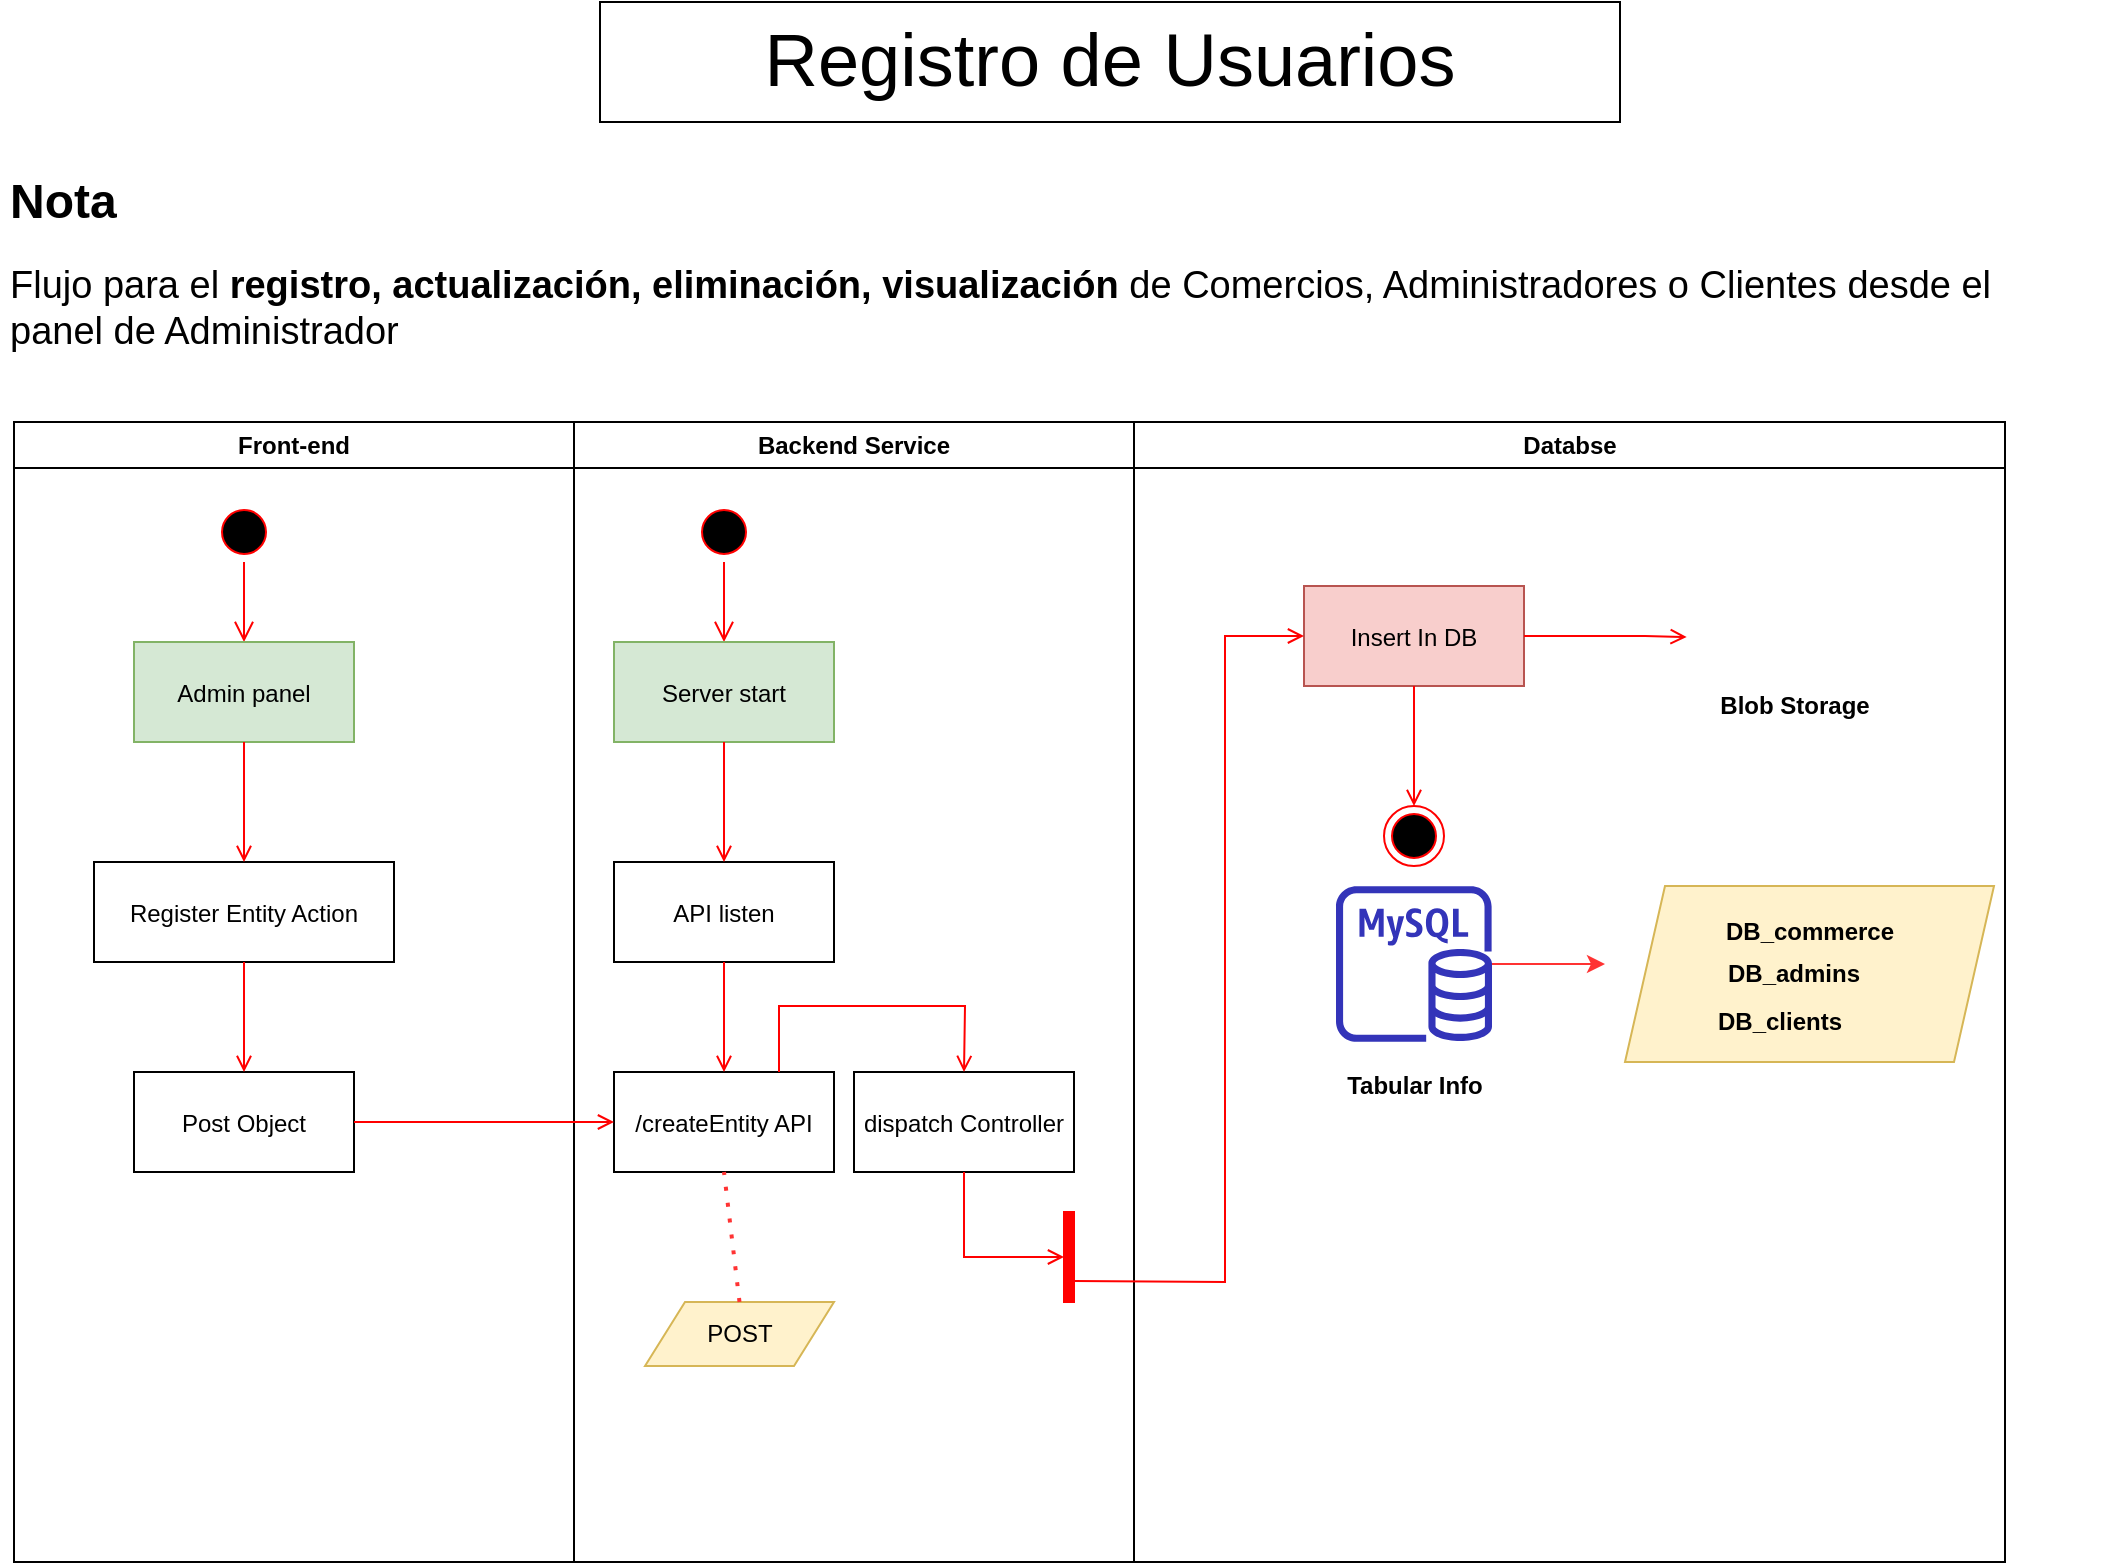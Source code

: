 <mxfile version="14.2.7" type="github" pages="4">
  <diagram name="Admin_CU1_Registro" id="e7e014a7-5840-1c2e-5031-d8a46d1fe8dd">
    <mxGraphModel dx="1123" dy="641" grid="1" gridSize="10" guides="1" tooltips="1" connect="1" arrows="1" fold="1" page="1" pageScale="1" pageWidth="1169" pageHeight="826" background="#ffffff" math="0" shadow="0">
      <root>
        <mxCell id="0" />
        <mxCell id="1" parent="0" />
        <mxCell id="2" value="Front-end" style="swimlane;whiteSpace=wrap" parent="1" vertex="1">
          <mxGeometry x="87" y="230" width="280" height="570" as="geometry" />
        </mxCell>
        <mxCell id="5" value="" style="ellipse;shape=startState;fillColor=#000000;strokeColor=#ff0000;" parent="2" vertex="1">
          <mxGeometry x="100" y="40" width="30" height="30" as="geometry" />
        </mxCell>
        <mxCell id="6" value="" style="edgeStyle=elbowEdgeStyle;elbow=horizontal;verticalAlign=bottom;endArrow=open;endSize=8;strokeColor=#FF0000;endFill=1;rounded=0" parent="2" source="5" target="7" edge="1">
          <mxGeometry x="100" y="40" as="geometry">
            <mxPoint x="115" y="110" as="targetPoint" />
          </mxGeometry>
        </mxCell>
        <mxCell id="7" value="Admin panel" style="fillColor=#d5e8d4;strokeColor=#82b366;" parent="2" vertex="1">
          <mxGeometry x="60" y="110" width="110" height="50" as="geometry" />
        </mxCell>
        <mxCell id="8" value="Register Entity Action" style="" parent="2" vertex="1">
          <mxGeometry x="40" y="220" width="150" height="50" as="geometry" />
        </mxCell>
        <mxCell id="9" value="" style="endArrow=open;strokeColor=#FF0000;endFill=1;rounded=0" parent="2" source="7" target="8" edge="1">
          <mxGeometry relative="1" as="geometry" />
        </mxCell>
        <mxCell id="10" value="Post Object" style="" parent="2" vertex="1">
          <mxGeometry x="60" y="325" width="110" height="50" as="geometry" />
        </mxCell>
        <mxCell id="11" value="" style="endArrow=open;strokeColor=#FF0000;endFill=1;rounded=0" parent="2" source="8" target="10" edge="1">
          <mxGeometry relative="1" as="geometry" />
        </mxCell>
        <mxCell id="3" value="Backend Service" style="swimlane;whiteSpace=wrap" parent="1" vertex="1">
          <mxGeometry x="367" y="230" width="280" height="570" as="geometry" />
        </mxCell>
        <mxCell id="13" value="" style="ellipse;shape=startState;fillColor=#000000;strokeColor=#ff0000;" parent="3" vertex="1">
          <mxGeometry x="60" y="40" width="30" height="30" as="geometry" />
        </mxCell>
        <mxCell id="14" value="" style="edgeStyle=elbowEdgeStyle;elbow=horizontal;verticalAlign=bottom;endArrow=open;endSize=8;strokeColor=#FF0000;endFill=1;rounded=0" parent="3" source="13" target="15" edge="1">
          <mxGeometry x="40" y="20" as="geometry">
            <mxPoint x="55" y="90" as="targetPoint" />
          </mxGeometry>
        </mxCell>
        <mxCell id="15" value="Server start" style="fillColor=#d5e8d4;strokeColor=#82b366;" parent="3" vertex="1">
          <mxGeometry x="20" y="110" width="110" height="50" as="geometry" />
        </mxCell>
        <mxCell id="16" value="API listen" style="" parent="3" vertex="1">
          <mxGeometry x="20" y="220" width="110" height="50" as="geometry" />
        </mxCell>
        <mxCell id="17" value="" style="endArrow=open;strokeColor=#FF0000;endFill=1;rounded=0" parent="3" source="15" target="16" edge="1">
          <mxGeometry relative="1" as="geometry" />
        </mxCell>
        <mxCell id="18" value="/createEntity API" style="" parent="3" vertex="1">
          <mxGeometry x="20" y="325" width="110" height="50" as="geometry" />
        </mxCell>
        <mxCell id="19" value="" style="endArrow=open;strokeColor=#FF0000;endFill=1;rounded=0" parent="3" source="16" target="18" edge="1">
          <mxGeometry relative="1" as="geometry" />
        </mxCell>
        <mxCell id="30" value="dispatch Controller" style="" parent="3" vertex="1">
          <mxGeometry x="140" y="325" width="110" height="50" as="geometry" />
        </mxCell>
        <mxCell id="34" value="" style="whiteSpace=wrap;strokeColor=#FF0000;fillColor=#FF0000" parent="3" vertex="1">
          <mxGeometry x="245" y="395" width="5" height="45" as="geometry" />
        </mxCell>
        <mxCell id="41" value="" style="edgeStyle=elbowEdgeStyle;elbow=horizontal;entryX=0;entryY=0.5;strokeColor=#FF0000;endArrow=open;endFill=1;rounded=0" parent="3" source="30" target="34" edge="1">
          <mxGeometry width="100" height="100" relative="1" as="geometry">
            <mxPoint x="60" y="480" as="sourcePoint" />
            <mxPoint x="160" y="380" as="targetPoint" />
            <Array as="points">
              <mxPoint x="195" y="400" />
            </Array>
          </mxGeometry>
        </mxCell>
        <mxCell id="wWAJvR4I6tCa3L-ix0OH-42" value="" style="endArrow=open;strokeColor=#FF0000;endFill=1;rounded=0;entryX=0.5;entryY=0;entryDx=0;entryDy=0;exitX=0.75;exitY=0;exitDx=0;exitDy=0;" edge="1" parent="3" source="18" target="30">
          <mxGeometry relative="1" as="geometry">
            <mxPoint x="85" y="280" as="sourcePoint" />
            <mxPoint x="85" y="335" as="targetPoint" />
            <Array as="points">
              <mxPoint x="102.5" y="292" />
              <mxPoint x="195.5" y="292" />
            </Array>
          </mxGeometry>
        </mxCell>
        <mxCell id="wWAJvR4I6tCa3L-ix0OH-48" value="" style="shape=parallelogram;perimeter=parallelogramPerimeter;whiteSpace=wrap;html=1;fixedSize=1;fillColor=#fff2cc;strokeColor=#d6b656;" vertex="1" parent="3">
          <mxGeometry x="35.5" y="440" width="94.5" height="32" as="geometry" />
        </mxCell>
        <mxCell id="wWAJvR4I6tCa3L-ix0OH-49" value="" style="endArrow=none;dashed=1;html=1;dashPattern=1 3;strokeWidth=2;entryX=0.5;entryY=1;entryDx=0;entryDy=0;exitX=0.5;exitY=0;exitDx=0;exitDy=0;strokeColor=#FF3333;" edge="1" parent="3" source="wWAJvR4I6tCa3L-ix0OH-48" target="18">
          <mxGeometry width="50" height="50" relative="1" as="geometry">
            <mxPoint x="55.5" y="442" as="sourcePoint" />
            <mxPoint x="105.5" y="392" as="targetPoint" />
          </mxGeometry>
        </mxCell>
        <mxCell id="wWAJvR4I6tCa3L-ix0OH-50" value="POST" style="text;html=1;strokeColor=none;fillColor=none;align=center;verticalAlign=middle;whiteSpace=wrap;rounded=0;" vertex="1" parent="3">
          <mxGeometry x="62.5" y="446" width="40" height="20" as="geometry" />
        </mxCell>
        <mxCell id="4" value="Databse" style="swimlane;whiteSpace=wrap" parent="1" vertex="1">
          <mxGeometry x="647" y="230" width="435.5" height="570" as="geometry" />
        </mxCell>
        <mxCell id="33" value="Insert In DB" style="fillColor=#f8cecc;strokeColor=#b85450;" parent="4" vertex="1">
          <mxGeometry x="85" y="82" width="110" height="50" as="geometry" />
        </mxCell>
        <mxCell id="37" value="" style="edgeStyle=none;strokeColor=#FF0000;endArrow=open;endFill=1;rounded=0;entryX=0;entryY=0.5;entryDx=0;entryDy=0;" parent="4" target="33" edge="1">
          <mxGeometry width="100" height="100" relative="1" as="geometry">
            <mxPoint x="-30" y="429.5" as="sourcePoint" />
            <mxPoint x="90" y="429.5" as="targetPoint" />
            <Array as="points">
              <mxPoint x="45.5" y="430" />
              <mxPoint x="45.5" y="107" />
            </Array>
          </mxGeometry>
        </mxCell>
        <mxCell id="38" value="" style="ellipse;shape=endState;fillColor=#000000;strokeColor=#ff0000" parent="4" vertex="1">
          <mxGeometry x="125" y="192" width="30" height="30" as="geometry" />
        </mxCell>
        <mxCell id="39" value="" style="endArrow=open;strokeColor=#FF0000;endFill=1;rounded=0" parent="4" source="33" target="38" edge="1">
          <mxGeometry relative="1" as="geometry" />
        </mxCell>
        <mxCell id="wWAJvR4I6tCa3L-ix0OH-45" value="Blob Storage" style="text;html=1;strokeColor=none;fillColor=none;align=center;verticalAlign=middle;whiteSpace=wrap;rounded=0;fontStyle=1" vertex="1" parent="4">
          <mxGeometry x="275.5" y="132" width="109" height="20" as="geometry" />
        </mxCell>
        <mxCell id="wWAJvR4I6tCa3L-ix0OH-47" value="" style="outlineConnect=0;fontColor=#232F3E;gradientColor=none;fillColor=#3334B9;strokeColor=none;dashed=0;verticalLabelPosition=bottom;verticalAlign=top;align=center;html=1;fontSize=12;fontStyle=0;aspect=fixed;pointerEvents=1;shape=mxgraph.aws4.rds_mysql_instance;" vertex="1" parent="4">
          <mxGeometry x="101" y="232" width="78" height="78" as="geometry" />
        </mxCell>
        <mxCell id="wWAJvR4I6tCa3L-ix0OH-51" value="" style="shape=image;html=1;verticalAlign=top;verticalLabelPosition=bottom;labelBackgroundColor=#ffffff;imageAspect=0;aspect=fixed;image=https://cdn2.iconfinder.com/data/icons/amazon-aws-stencils/100/Storage__Content_Delivery_Amazon_S3_Bucket-128.png" vertex="1" parent="4">
          <mxGeometry x="275.5" y="52" width="93.5" height="93.5" as="geometry" />
        </mxCell>
        <mxCell id="wWAJvR4I6tCa3L-ix0OH-53" value="" style="endArrow=open;strokeColor=#FF0000;endFill=1;rounded=0;entryX=0.009;entryY=0.594;entryDx=0;entryDy=0;entryPerimeter=0;" edge="1" parent="4" source="33" target="wWAJvR4I6tCa3L-ix0OH-51">
          <mxGeometry relative="1" as="geometry">
            <mxPoint x="864.5" y="260" as="sourcePoint" />
            <mxPoint x="864.5" y="320" as="targetPoint" />
            <Array as="points">
              <mxPoint x="255.5" y="107" />
            </Array>
          </mxGeometry>
        </mxCell>
        <mxCell id="wWAJvR4I6tCa3L-ix0OH-55" value="Tabular Info" style="text;html=1;strokeColor=none;fillColor=none;align=center;verticalAlign=middle;whiteSpace=wrap;rounded=0;fontStyle=1" vertex="1" parent="4">
          <mxGeometry x="86" y="322" width="109" height="20" as="geometry" />
        </mxCell>
        <mxCell id="wWAJvR4I6tCa3L-ix0OH-57" value="" style="shape=parallelogram;perimeter=parallelogramPerimeter;whiteSpace=wrap;html=1;fixedSize=1;fillColor=#fff2cc;strokeColor=#d6b656;" vertex="1" parent="4">
          <mxGeometry x="245.5" y="232" width="184.5" height="88" as="geometry" />
        </mxCell>
        <mxCell id="wWAJvR4I6tCa3L-ix0OH-58" value="DB_commerce" style="text;html=1;strokeColor=none;fillColor=none;align=center;verticalAlign=middle;whiteSpace=wrap;rounded=0;fontStyle=1" vertex="1" parent="4">
          <mxGeometry x="317.75" y="245" width="40" height="20" as="geometry" />
        </mxCell>
        <mxCell id="wWAJvR4I6tCa3L-ix0OH-59" value="DB_admins" style="text;html=1;strokeColor=none;fillColor=none;align=center;verticalAlign=middle;whiteSpace=wrap;rounded=0;fontStyle=1" vertex="1" parent="4">
          <mxGeometry x="310" y="266" width="40" height="20" as="geometry" />
        </mxCell>
        <mxCell id="wWAJvR4I6tCa3L-ix0OH-77" value="DB_clients" style="text;html=1;strokeColor=none;fillColor=none;align=center;verticalAlign=middle;whiteSpace=wrap;rounded=0;fontStyle=1" vertex="1" parent="4">
          <mxGeometry x="302.5" y="290" width="40" height="20" as="geometry" />
        </mxCell>
        <mxCell id="20" value="" style="endArrow=open;strokeColor=#FF0000;endFill=1;rounded=0" parent="1" source="10" target="18" edge="1">
          <mxGeometry relative="1" as="geometry" />
        </mxCell>
        <mxCell id="wWAJvR4I6tCa3L-ix0OH-56" value="&lt;font style=&quot;font-size: 37px&quot;&gt;Registro de Usuarios&lt;/font&gt;" style="rounded=0;whiteSpace=wrap;html=1;" vertex="1" parent="1">
          <mxGeometry x="380" y="20" width="510" height="60" as="geometry" />
        </mxCell>
        <mxCell id="wWAJvR4I6tCa3L-ix0OH-73" style="edgeStyle=orthogonalEdgeStyle;rounded=0;orthogonalLoop=1;jettySize=auto;html=1;strokeColor=#FF3333;" edge="1" parent="1" source="wWAJvR4I6tCa3L-ix0OH-47">
          <mxGeometry relative="1" as="geometry">
            <mxPoint x="882.5" y="501" as="targetPoint" />
          </mxGeometry>
        </mxCell>
        <mxCell id="wWAJvR4I6tCa3L-ix0OH-78" value="&lt;h1&gt;Nota&amp;nbsp;&lt;/h1&gt;&lt;p&gt;&lt;span style=&quot;font-size: 19px&quot;&gt;Flujo para el &lt;b&gt;registro, actualización, eliminación, visualización&lt;/b&gt;&amp;nbsp;de Comercios, Administradores o Clientes desde el panel de Administrador&lt;/span&gt;&lt;/p&gt;" style="text;html=1;strokeColor=none;fillColor=none;spacing=5;spacingTop=-20;whiteSpace=wrap;overflow=hidden;rounded=0;" vertex="1" parent="1">
          <mxGeometry x="80" y="100" width="1050" height="100" as="geometry" />
        </mxCell>
      </root>
    </mxGraphModel>
  </diagram>
  <diagram name="Admin_CU3_Publicidad" id="LTiGbZbFvRt4uKrqxNVr">
    <mxGraphModel dx="1123" dy="641" grid="1" gridSize="10" guides="1" tooltips="1" connect="1" arrows="1" fold="1" page="1" pageScale="1" pageWidth="1169" pageHeight="826" background="#ffffff" math="0" shadow="0">
      <root>
        <mxCell id="P9ALvyB1JH-VjAAXyOAW-0" />
        <mxCell id="P9ALvyB1JH-VjAAXyOAW-1" parent="P9ALvyB1JH-VjAAXyOAW-0" />
        <mxCell id="P9ALvyB1JH-VjAAXyOAW-2" value="Front-end" style="swimlane;whiteSpace=wrap" vertex="1" parent="P9ALvyB1JH-VjAAXyOAW-1">
          <mxGeometry x="87" y="230" width="280" height="570" as="geometry" />
        </mxCell>
        <mxCell id="P9ALvyB1JH-VjAAXyOAW-3" value="" style="ellipse;shape=startState;fillColor=#000000;strokeColor=#ff0000;" vertex="1" parent="P9ALvyB1JH-VjAAXyOAW-2">
          <mxGeometry x="100" y="40" width="30" height="30" as="geometry" />
        </mxCell>
        <mxCell id="P9ALvyB1JH-VjAAXyOAW-4" value="" style="edgeStyle=elbowEdgeStyle;elbow=horizontal;verticalAlign=bottom;endArrow=open;endSize=8;strokeColor=#FF0000;endFill=1;rounded=0" edge="1" parent="P9ALvyB1JH-VjAAXyOAW-2" source="P9ALvyB1JH-VjAAXyOAW-3" target="P9ALvyB1JH-VjAAXyOAW-5">
          <mxGeometry x="100" y="40" as="geometry">
            <mxPoint x="115" y="110" as="targetPoint" />
          </mxGeometry>
        </mxCell>
        <mxCell id="P9ALvyB1JH-VjAAXyOAW-5" value="Admin panel" style="fillColor=#d5e8d4;strokeColor=#82b366;" vertex="1" parent="P9ALvyB1JH-VjAAXyOAW-2">
          <mxGeometry x="60" y="110" width="110" height="50" as="geometry" />
        </mxCell>
        <mxCell id="P9ALvyB1JH-VjAAXyOAW-6" value="CRUD Ads Action" style="" vertex="1" parent="P9ALvyB1JH-VjAAXyOAW-2">
          <mxGeometry x="40" y="220" width="150" height="50" as="geometry" />
        </mxCell>
        <mxCell id="P9ALvyB1JH-VjAAXyOAW-7" value="" style="endArrow=open;strokeColor=#FF0000;endFill=1;rounded=0" edge="1" parent="P9ALvyB1JH-VjAAXyOAW-2" source="P9ALvyB1JH-VjAAXyOAW-5" target="P9ALvyB1JH-VjAAXyOAW-6">
          <mxGeometry relative="1" as="geometry" />
        </mxCell>
        <mxCell id="P9ALvyB1JH-VjAAXyOAW-8" value="GET, POST command" style="" vertex="1" parent="P9ALvyB1JH-VjAAXyOAW-2">
          <mxGeometry x="40" y="325" width="150" height="55" as="geometry" />
        </mxCell>
        <mxCell id="P9ALvyB1JH-VjAAXyOAW-9" value="" style="endArrow=open;strokeColor=#FF0000;endFill=1;rounded=0" edge="1" parent="P9ALvyB1JH-VjAAXyOAW-2" source="P9ALvyB1JH-VjAAXyOAW-6" target="P9ALvyB1JH-VjAAXyOAW-8">
          <mxGeometry relative="1" as="geometry" />
        </mxCell>
        <mxCell id="P9ALvyB1JH-VjAAXyOAW-10" value="Backend Service" style="swimlane;whiteSpace=wrap" vertex="1" parent="P9ALvyB1JH-VjAAXyOAW-1">
          <mxGeometry x="367" y="230" width="280" height="570" as="geometry" />
        </mxCell>
        <mxCell id="P9ALvyB1JH-VjAAXyOAW-11" value="" style="ellipse;shape=startState;fillColor=#000000;strokeColor=#ff0000;" vertex="1" parent="P9ALvyB1JH-VjAAXyOAW-10">
          <mxGeometry x="60" y="40" width="30" height="30" as="geometry" />
        </mxCell>
        <mxCell id="P9ALvyB1JH-VjAAXyOAW-12" value="" style="edgeStyle=elbowEdgeStyle;elbow=horizontal;verticalAlign=bottom;endArrow=open;endSize=8;strokeColor=#FF0000;endFill=1;rounded=0" edge="1" parent="P9ALvyB1JH-VjAAXyOAW-10" source="P9ALvyB1JH-VjAAXyOAW-11" target="P9ALvyB1JH-VjAAXyOAW-13">
          <mxGeometry x="40" y="20" as="geometry">
            <mxPoint x="55" y="90" as="targetPoint" />
          </mxGeometry>
        </mxCell>
        <mxCell id="P9ALvyB1JH-VjAAXyOAW-13" value="Server start" style="fillColor=#d5e8d4;strokeColor=#82b366;" vertex="1" parent="P9ALvyB1JH-VjAAXyOAW-10">
          <mxGeometry x="20" y="110" width="110" height="50" as="geometry" />
        </mxCell>
        <mxCell id="P9ALvyB1JH-VjAAXyOAW-14" value="API listen" style="" vertex="1" parent="P9ALvyB1JH-VjAAXyOAW-10">
          <mxGeometry x="20" y="220" width="110" height="50" as="geometry" />
        </mxCell>
        <mxCell id="P9ALvyB1JH-VjAAXyOAW-15" value="" style="endArrow=open;strokeColor=#FF0000;endFill=1;rounded=0" edge="1" parent="P9ALvyB1JH-VjAAXyOAW-10" source="P9ALvyB1JH-VjAAXyOAW-13" target="P9ALvyB1JH-VjAAXyOAW-14">
          <mxGeometry relative="1" as="geometry" />
        </mxCell>
        <mxCell id="P9ALvyB1JH-VjAAXyOAW-16" value="/createAd API" style="" vertex="1" parent="P9ALvyB1JH-VjAAXyOAW-10">
          <mxGeometry x="20" y="325" width="110" height="50" as="geometry" />
        </mxCell>
        <mxCell id="P9ALvyB1JH-VjAAXyOAW-17" value="" style="endArrow=open;strokeColor=#FF0000;endFill=1;rounded=0" edge="1" parent="P9ALvyB1JH-VjAAXyOAW-10" source="P9ALvyB1JH-VjAAXyOAW-14" target="P9ALvyB1JH-VjAAXyOAW-16">
          <mxGeometry relative="1" as="geometry" />
        </mxCell>
        <mxCell id="P9ALvyB1JH-VjAAXyOAW-18" value="dispatch Controller" style="" vertex="1" parent="P9ALvyB1JH-VjAAXyOAW-10">
          <mxGeometry x="140" y="325" width="110" height="50" as="geometry" />
        </mxCell>
        <mxCell id="P9ALvyB1JH-VjAAXyOAW-19" value="" style="whiteSpace=wrap;strokeColor=#FF0000;fillColor=#FF0000" vertex="1" parent="P9ALvyB1JH-VjAAXyOAW-10">
          <mxGeometry x="245" y="395" width="5" height="45" as="geometry" />
        </mxCell>
        <mxCell id="P9ALvyB1JH-VjAAXyOAW-20" value="" style="edgeStyle=elbowEdgeStyle;elbow=horizontal;entryX=0;entryY=0.5;strokeColor=#FF0000;endArrow=open;endFill=1;rounded=0" edge="1" parent="P9ALvyB1JH-VjAAXyOAW-10" source="P9ALvyB1JH-VjAAXyOAW-18" target="P9ALvyB1JH-VjAAXyOAW-19">
          <mxGeometry width="100" height="100" relative="1" as="geometry">
            <mxPoint x="60" y="480" as="sourcePoint" />
            <mxPoint x="160" y="380" as="targetPoint" />
            <Array as="points">
              <mxPoint x="195" y="400" />
            </Array>
          </mxGeometry>
        </mxCell>
        <mxCell id="P9ALvyB1JH-VjAAXyOAW-21" value="" style="endArrow=open;strokeColor=#FF0000;endFill=1;rounded=0;entryX=0.5;entryY=0;entryDx=0;entryDy=0;exitX=0.75;exitY=0;exitDx=0;exitDy=0;" edge="1" parent="P9ALvyB1JH-VjAAXyOAW-10" source="P9ALvyB1JH-VjAAXyOAW-16" target="P9ALvyB1JH-VjAAXyOAW-18">
          <mxGeometry relative="1" as="geometry">
            <mxPoint x="85" y="280" as="sourcePoint" />
            <mxPoint x="85" y="335" as="targetPoint" />
            <Array as="points">
              <mxPoint x="102.5" y="292" />
              <mxPoint x="195.5" y="292" />
            </Array>
          </mxGeometry>
        </mxCell>
        <mxCell id="P9ALvyB1JH-VjAAXyOAW-22" value="" style="shape=parallelogram;perimeter=parallelogramPerimeter;whiteSpace=wrap;html=1;fixedSize=1;fillColor=#fff2cc;strokeColor=#d6b656;" vertex="1" parent="P9ALvyB1JH-VjAAXyOAW-10">
          <mxGeometry x="35.5" y="440" width="94.5" height="32" as="geometry" />
        </mxCell>
        <mxCell id="P9ALvyB1JH-VjAAXyOAW-23" value="" style="endArrow=none;dashed=1;html=1;dashPattern=1 3;strokeWidth=2;entryX=0.5;entryY=1;entryDx=0;entryDy=0;exitX=0.5;exitY=0;exitDx=0;exitDy=0;strokeColor=#FF3333;" edge="1" parent="P9ALvyB1JH-VjAAXyOAW-10" source="P9ALvyB1JH-VjAAXyOAW-22" target="P9ALvyB1JH-VjAAXyOAW-16">
          <mxGeometry width="50" height="50" relative="1" as="geometry">
            <mxPoint x="55.5" y="442" as="sourcePoint" />
            <mxPoint x="105.5" y="392" as="targetPoint" />
          </mxGeometry>
        </mxCell>
        <mxCell id="P9ALvyB1JH-VjAAXyOAW-24" value="POST" style="text;html=1;strokeColor=none;fillColor=none;align=center;verticalAlign=middle;whiteSpace=wrap;rounded=0;" vertex="1" parent="P9ALvyB1JH-VjAAXyOAW-10">
          <mxGeometry x="62.5" y="446" width="40" height="20" as="geometry" />
        </mxCell>
        <mxCell id="P9ALvyB1JH-VjAAXyOAW-25" value="Databse" style="swimlane;whiteSpace=wrap" vertex="1" parent="P9ALvyB1JH-VjAAXyOAW-1">
          <mxGeometry x="647" y="230" width="435.5" height="570" as="geometry" />
        </mxCell>
        <mxCell id="P9ALvyB1JH-VjAAXyOAW-26" value="Insert In DB" style="fillColor=#f8cecc;strokeColor=#b85450;" vertex="1" parent="P9ALvyB1JH-VjAAXyOAW-25">
          <mxGeometry x="85" y="82" width="110" height="50" as="geometry" />
        </mxCell>
        <mxCell id="P9ALvyB1JH-VjAAXyOAW-27" value="" style="edgeStyle=none;strokeColor=#FF0000;endArrow=open;endFill=1;rounded=0;entryX=0;entryY=0.5;entryDx=0;entryDy=0;" edge="1" parent="P9ALvyB1JH-VjAAXyOAW-25" target="P9ALvyB1JH-VjAAXyOAW-26">
          <mxGeometry width="100" height="100" relative="1" as="geometry">
            <mxPoint x="-30" y="429.5" as="sourcePoint" />
            <mxPoint x="90" y="429.5" as="targetPoint" />
            <Array as="points">
              <mxPoint x="45.5" y="430" />
              <mxPoint x="45.5" y="107" />
            </Array>
          </mxGeometry>
        </mxCell>
        <mxCell id="P9ALvyB1JH-VjAAXyOAW-28" value="" style="ellipse;shape=endState;fillColor=#000000;strokeColor=#ff0000" vertex="1" parent="P9ALvyB1JH-VjAAXyOAW-25">
          <mxGeometry x="125" y="192" width="30" height="30" as="geometry" />
        </mxCell>
        <mxCell id="P9ALvyB1JH-VjAAXyOAW-29" value="" style="endArrow=open;strokeColor=#FF0000;endFill=1;rounded=0" edge="1" parent="P9ALvyB1JH-VjAAXyOAW-25" source="P9ALvyB1JH-VjAAXyOAW-26" target="P9ALvyB1JH-VjAAXyOAW-28">
          <mxGeometry relative="1" as="geometry" />
        </mxCell>
        <mxCell id="P9ALvyB1JH-VjAAXyOAW-30" value="Blob Storage" style="text;html=1;strokeColor=none;fillColor=none;align=center;verticalAlign=middle;whiteSpace=wrap;rounded=0;fontStyle=1" vertex="1" parent="P9ALvyB1JH-VjAAXyOAW-25">
          <mxGeometry x="275.5" y="132" width="109" height="20" as="geometry" />
        </mxCell>
        <mxCell id="P9ALvyB1JH-VjAAXyOAW-31" value="" style="outlineConnect=0;fontColor=#232F3E;gradientColor=none;fillColor=#3334B9;strokeColor=none;dashed=0;verticalLabelPosition=bottom;verticalAlign=top;align=center;html=1;fontSize=12;fontStyle=0;aspect=fixed;pointerEvents=1;shape=mxgraph.aws4.rds_mysql_instance;" vertex="1" parent="P9ALvyB1JH-VjAAXyOAW-25">
          <mxGeometry x="101" y="232" width="78" height="78" as="geometry" />
        </mxCell>
        <mxCell id="P9ALvyB1JH-VjAAXyOAW-32" value="" style="shape=image;html=1;verticalAlign=top;verticalLabelPosition=bottom;labelBackgroundColor=#ffffff;imageAspect=0;aspect=fixed;image=https://cdn2.iconfinder.com/data/icons/amazon-aws-stencils/100/Storage__Content_Delivery_Amazon_S3_Bucket-128.png" vertex="1" parent="P9ALvyB1JH-VjAAXyOAW-25">
          <mxGeometry x="275.5" y="52" width="93.5" height="93.5" as="geometry" />
        </mxCell>
        <mxCell id="P9ALvyB1JH-VjAAXyOAW-33" value="" style="endArrow=open;strokeColor=#FF0000;endFill=1;rounded=0;entryX=0.009;entryY=0.594;entryDx=0;entryDy=0;entryPerimeter=0;" edge="1" parent="P9ALvyB1JH-VjAAXyOAW-25" source="P9ALvyB1JH-VjAAXyOAW-26" target="P9ALvyB1JH-VjAAXyOAW-32">
          <mxGeometry relative="1" as="geometry">
            <mxPoint x="864.5" y="260" as="sourcePoint" />
            <mxPoint x="864.5" y="320" as="targetPoint" />
            <Array as="points">
              <mxPoint x="255.5" y="107" />
            </Array>
          </mxGeometry>
        </mxCell>
        <mxCell id="P9ALvyB1JH-VjAAXyOAW-34" value="Tabular Info" style="text;html=1;strokeColor=none;fillColor=none;align=center;verticalAlign=middle;whiteSpace=wrap;rounded=0;fontStyle=1" vertex="1" parent="P9ALvyB1JH-VjAAXyOAW-25">
          <mxGeometry x="86" y="322" width="109" height="20" as="geometry" />
        </mxCell>
        <mxCell id="P9ALvyB1JH-VjAAXyOAW-35" value="" style="shape=parallelogram;perimeter=parallelogramPerimeter;whiteSpace=wrap;html=1;fixedSize=1;fillColor=#fff2cc;strokeColor=#d6b656;" vertex="1" parent="P9ALvyB1JH-VjAAXyOAW-25">
          <mxGeometry x="245.5" y="260" width="144.5" height="30" as="geometry" />
        </mxCell>
        <mxCell id="P9ALvyB1JH-VjAAXyOAW-36" value="DB_admins" style="text;html=1;strokeColor=none;fillColor=none;align=center;verticalAlign=middle;whiteSpace=wrap;rounded=0;fontStyle=1" vertex="1" parent="P9ALvyB1JH-VjAAXyOAW-25">
          <mxGeometry x="302.25" y="266" width="40" height="20" as="geometry" />
        </mxCell>
        <mxCell id="P9ALvyB1JH-VjAAXyOAW-39" value="" style="endArrow=open;strokeColor=#FF0000;endFill=1;rounded=0" edge="1" parent="P9ALvyB1JH-VjAAXyOAW-1" source="P9ALvyB1JH-VjAAXyOAW-8" target="P9ALvyB1JH-VjAAXyOAW-16">
          <mxGeometry relative="1" as="geometry" />
        </mxCell>
        <mxCell id="P9ALvyB1JH-VjAAXyOAW-40" value="&lt;font style=&quot;font-size: 37px&quot;&gt;Publicidad&lt;/font&gt;" style="rounded=0;whiteSpace=wrap;html=1;" vertex="1" parent="P9ALvyB1JH-VjAAXyOAW-1">
          <mxGeometry x="380" y="20" width="510" height="60" as="geometry" />
        </mxCell>
        <mxCell id="P9ALvyB1JH-VjAAXyOAW-41" style="edgeStyle=orthogonalEdgeStyle;rounded=0;orthogonalLoop=1;jettySize=auto;html=1;strokeColor=#FF3333;" edge="1" parent="P9ALvyB1JH-VjAAXyOAW-1" source="P9ALvyB1JH-VjAAXyOAW-31">
          <mxGeometry relative="1" as="geometry">
            <mxPoint x="882.5" y="501" as="targetPoint" />
          </mxGeometry>
        </mxCell>
        <mxCell id="P9ALvyB1JH-VjAAXyOAW-42" value="&lt;h1&gt;Nota&lt;/h1&gt;&lt;p&gt;&lt;span style=&quot;font-size: 19px&quot;&gt;Flujo para la &lt;b&gt;creación, actualización, eliminación y visualización&lt;/b&gt;&amp;nbsp;de Anuncios publicitarios desde el panel de Administrador&lt;/span&gt;&lt;/p&gt;" style="text;html=1;strokeColor=none;fillColor=none;spacing=5;spacingTop=-20;whiteSpace=wrap;overflow=hidden;rounded=0;" vertex="1" parent="P9ALvyB1JH-VjAAXyOAW-1">
          <mxGeometry x="80" y="100" width="1030" height="100" as="geometry" />
        </mxCell>
      </root>
    </mxGraphModel>
  </diagram>
  <diagram name="Admin_CU4_Blogs" id="TzxGMnlFdbXGCmNUmEMG">
    <mxGraphModel dx="1310" dy="748" grid="1" gridSize="10" guides="1" tooltips="1" connect="1" arrows="1" fold="1" page="1" pageScale="1" pageWidth="1169" pageHeight="826" background="#ffffff" math="0" shadow="0">
      <root>
        <mxCell id="4V90uxD06H23SCOTX2p4-0" />
        <mxCell id="4V90uxD06H23SCOTX2p4-1" parent="4V90uxD06H23SCOTX2p4-0" />
        <mxCell id="4V90uxD06H23SCOTX2p4-2" value="Front-end" style="swimlane;whiteSpace=wrap" vertex="1" parent="4V90uxD06H23SCOTX2p4-1">
          <mxGeometry x="87" y="230" width="280" height="570" as="geometry" />
        </mxCell>
        <mxCell id="4V90uxD06H23SCOTX2p4-3" value="" style="ellipse;shape=startState;fillColor=#000000;strokeColor=#ff0000;" vertex="1" parent="4V90uxD06H23SCOTX2p4-2">
          <mxGeometry x="100" y="40" width="30" height="30" as="geometry" />
        </mxCell>
        <mxCell id="4V90uxD06H23SCOTX2p4-4" value="" style="edgeStyle=elbowEdgeStyle;elbow=horizontal;verticalAlign=bottom;endArrow=open;endSize=8;strokeColor=#FF0000;endFill=1;rounded=0" edge="1" parent="4V90uxD06H23SCOTX2p4-2" source="4V90uxD06H23SCOTX2p4-3" target="4V90uxD06H23SCOTX2p4-5">
          <mxGeometry x="100" y="40" as="geometry">
            <mxPoint x="115" y="110" as="targetPoint" />
          </mxGeometry>
        </mxCell>
        <mxCell id="4V90uxD06H23SCOTX2p4-5" value="Admin panel" style="fillColor=#d5e8d4;strokeColor=#82b366;" vertex="1" parent="4V90uxD06H23SCOTX2p4-2">
          <mxGeometry x="60" y="110" width="110" height="50" as="geometry" />
        </mxCell>
        <mxCell id="4V90uxD06H23SCOTX2p4-6" value="CRUD blog Action" style="" vertex="1" parent="4V90uxD06H23SCOTX2p4-2">
          <mxGeometry x="40" y="220" width="150" height="50" as="geometry" />
        </mxCell>
        <mxCell id="4V90uxD06H23SCOTX2p4-7" value="" style="endArrow=open;strokeColor=#FF0000;endFill=1;rounded=0" edge="1" parent="4V90uxD06H23SCOTX2p4-2" source="4V90uxD06H23SCOTX2p4-5" target="4V90uxD06H23SCOTX2p4-6">
          <mxGeometry relative="1" as="geometry" />
        </mxCell>
        <mxCell id="4V90uxD06H23SCOTX2p4-8" value="GET, POST Command" style="" vertex="1" parent="4V90uxD06H23SCOTX2p4-2">
          <mxGeometry x="30" y="325" width="170" height="50" as="geometry" />
        </mxCell>
        <mxCell id="4V90uxD06H23SCOTX2p4-9" value="" style="endArrow=open;strokeColor=#FF0000;endFill=1;rounded=0" edge="1" parent="4V90uxD06H23SCOTX2p4-2" source="4V90uxD06H23SCOTX2p4-6" target="4V90uxD06H23SCOTX2p4-8">
          <mxGeometry relative="1" as="geometry" />
        </mxCell>
        <mxCell id="4V90uxD06H23SCOTX2p4-10" value="Backend Service" style="swimlane;whiteSpace=wrap" vertex="1" parent="4V90uxD06H23SCOTX2p4-1">
          <mxGeometry x="367" y="230" width="280" height="570" as="geometry" />
        </mxCell>
        <mxCell id="4V90uxD06H23SCOTX2p4-11" value="" style="ellipse;shape=startState;fillColor=#000000;strokeColor=#ff0000;" vertex="1" parent="4V90uxD06H23SCOTX2p4-10">
          <mxGeometry x="60" y="40" width="30" height="30" as="geometry" />
        </mxCell>
        <mxCell id="4V90uxD06H23SCOTX2p4-12" value="" style="edgeStyle=elbowEdgeStyle;elbow=horizontal;verticalAlign=bottom;endArrow=open;endSize=8;strokeColor=#FF0000;endFill=1;rounded=0" edge="1" parent="4V90uxD06H23SCOTX2p4-10" source="4V90uxD06H23SCOTX2p4-11" target="4V90uxD06H23SCOTX2p4-13">
          <mxGeometry x="40" y="20" as="geometry">
            <mxPoint x="55" y="90" as="targetPoint" />
          </mxGeometry>
        </mxCell>
        <mxCell id="4V90uxD06H23SCOTX2p4-13" value="Server start" style="fillColor=#d5e8d4;strokeColor=#82b366;" vertex="1" parent="4V90uxD06H23SCOTX2p4-10">
          <mxGeometry x="20" y="110" width="110" height="50" as="geometry" />
        </mxCell>
        <mxCell id="4V90uxD06H23SCOTX2p4-14" value="API listen" style="" vertex="1" parent="4V90uxD06H23SCOTX2p4-10">
          <mxGeometry x="20" y="220" width="110" height="50" as="geometry" />
        </mxCell>
        <mxCell id="4V90uxD06H23SCOTX2p4-15" value="" style="endArrow=open;strokeColor=#FF0000;endFill=1;rounded=0" edge="1" parent="4V90uxD06H23SCOTX2p4-10" source="4V90uxD06H23SCOTX2p4-13" target="4V90uxD06H23SCOTX2p4-14">
          <mxGeometry relative="1" as="geometry" />
        </mxCell>
        <mxCell id="4V90uxD06H23SCOTX2p4-16" value="/createBlog API" style="" vertex="1" parent="4V90uxD06H23SCOTX2p4-10">
          <mxGeometry x="20" y="325" width="110" height="50" as="geometry" />
        </mxCell>
        <mxCell id="4V90uxD06H23SCOTX2p4-17" value="" style="endArrow=open;strokeColor=#FF0000;endFill=1;rounded=0" edge="1" parent="4V90uxD06H23SCOTX2p4-10" source="4V90uxD06H23SCOTX2p4-14" target="4V90uxD06H23SCOTX2p4-16">
          <mxGeometry relative="1" as="geometry" />
        </mxCell>
        <mxCell id="4V90uxD06H23SCOTX2p4-18" value="dispatch Controller" style="" vertex="1" parent="4V90uxD06H23SCOTX2p4-10">
          <mxGeometry x="140" y="325" width="110" height="50" as="geometry" />
        </mxCell>
        <mxCell id="4V90uxD06H23SCOTX2p4-19" value="" style="whiteSpace=wrap;strokeColor=#FF0000;fillColor=#FF0000" vertex="1" parent="4V90uxD06H23SCOTX2p4-10">
          <mxGeometry x="245" y="395" width="5" height="45" as="geometry" />
        </mxCell>
        <mxCell id="4V90uxD06H23SCOTX2p4-20" value="" style="edgeStyle=elbowEdgeStyle;elbow=horizontal;entryX=0;entryY=0.5;strokeColor=#FF0000;endArrow=open;endFill=1;rounded=0" edge="1" parent="4V90uxD06H23SCOTX2p4-10" source="4V90uxD06H23SCOTX2p4-18" target="4V90uxD06H23SCOTX2p4-19">
          <mxGeometry width="100" height="100" relative="1" as="geometry">
            <mxPoint x="60" y="480" as="sourcePoint" />
            <mxPoint x="160" y="380" as="targetPoint" />
            <Array as="points">
              <mxPoint x="195" y="400" />
            </Array>
          </mxGeometry>
        </mxCell>
        <mxCell id="4V90uxD06H23SCOTX2p4-21" value="" style="endArrow=open;strokeColor=#FF0000;endFill=1;rounded=0;entryX=0.5;entryY=0;entryDx=0;entryDy=0;exitX=0.75;exitY=0;exitDx=0;exitDy=0;" edge="1" parent="4V90uxD06H23SCOTX2p4-10" source="4V90uxD06H23SCOTX2p4-16" target="4V90uxD06H23SCOTX2p4-18">
          <mxGeometry relative="1" as="geometry">
            <mxPoint x="85" y="280" as="sourcePoint" />
            <mxPoint x="85" y="335" as="targetPoint" />
            <Array as="points">
              <mxPoint x="102.5" y="292" />
              <mxPoint x="195.5" y="292" />
            </Array>
          </mxGeometry>
        </mxCell>
        <mxCell id="4V90uxD06H23SCOTX2p4-22" value="" style="shape=parallelogram;perimeter=parallelogramPerimeter;whiteSpace=wrap;html=1;fixedSize=1;fillColor=#fff2cc;strokeColor=#d6b656;" vertex="1" parent="4V90uxD06H23SCOTX2p4-10">
          <mxGeometry x="35.5" y="440" width="94.5" height="32" as="geometry" />
        </mxCell>
        <mxCell id="4V90uxD06H23SCOTX2p4-23" value="" style="endArrow=none;dashed=1;html=1;dashPattern=1 3;strokeWidth=2;entryX=0.5;entryY=1;entryDx=0;entryDy=0;exitX=0.5;exitY=0;exitDx=0;exitDy=0;strokeColor=#FF3333;" edge="1" parent="4V90uxD06H23SCOTX2p4-10" source="4V90uxD06H23SCOTX2p4-22" target="4V90uxD06H23SCOTX2p4-16">
          <mxGeometry width="50" height="50" relative="1" as="geometry">
            <mxPoint x="55.5" y="442" as="sourcePoint" />
            <mxPoint x="105.5" y="392" as="targetPoint" />
          </mxGeometry>
        </mxCell>
        <mxCell id="4V90uxD06H23SCOTX2p4-24" value="POST" style="text;html=1;strokeColor=none;fillColor=none;align=center;verticalAlign=middle;whiteSpace=wrap;rounded=0;" vertex="1" parent="4V90uxD06H23SCOTX2p4-10">
          <mxGeometry x="62.5" y="446" width="40" height="20" as="geometry" />
        </mxCell>
        <mxCell id="4V90uxD06H23SCOTX2p4-25" value="Databse" style="swimlane;whiteSpace=wrap" vertex="1" parent="4V90uxD06H23SCOTX2p4-1">
          <mxGeometry x="647" y="230" width="435.5" height="570" as="geometry" />
        </mxCell>
        <mxCell id="4V90uxD06H23SCOTX2p4-26" value="Insert In DB" style="fillColor=#f8cecc;strokeColor=#b85450;" vertex="1" parent="4V90uxD06H23SCOTX2p4-25">
          <mxGeometry x="85" y="82" width="110" height="50" as="geometry" />
        </mxCell>
        <mxCell id="4V90uxD06H23SCOTX2p4-27" value="" style="edgeStyle=none;strokeColor=#FF0000;endArrow=open;endFill=1;rounded=0;entryX=0;entryY=0.5;entryDx=0;entryDy=0;" edge="1" parent="4V90uxD06H23SCOTX2p4-25" target="4V90uxD06H23SCOTX2p4-26">
          <mxGeometry width="100" height="100" relative="1" as="geometry">
            <mxPoint x="-30" y="429.5" as="sourcePoint" />
            <mxPoint x="90" y="429.5" as="targetPoint" />
            <Array as="points">
              <mxPoint x="45.5" y="430" />
              <mxPoint x="45.5" y="107" />
            </Array>
          </mxGeometry>
        </mxCell>
        <mxCell id="4V90uxD06H23SCOTX2p4-28" value="" style="ellipse;shape=endState;fillColor=#000000;strokeColor=#ff0000" vertex="1" parent="4V90uxD06H23SCOTX2p4-25">
          <mxGeometry x="125" y="192" width="30" height="30" as="geometry" />
        </mxCell>
        <mxCell id="4V90uxD06H23SCOTX2p4-29" value="" style="endArrow=open;strokeColor=#FF0000;endFill=1;rounded=0" edge="1" parent="4V90uxD06H23SCOTX2p4-25" source="4V90uxD06H23SCOTX2p4-26" target="4V90uxD06H23SCOTX2p4-28">
          <mxGeometry relative="1" as="geometry" />
        </mxCell>
        <mxCell id="4V90uxD06H23SCOTX2p4-30" value="Blob Storage" style="text;html=1;strokeColor=none;fillColor=none;align=center;verticalAlign=middle;whiteSpace=wrap;rounded=0;fontStyle=1" vertex="1" parent="4V90uxD06H23SCOTX2p4-25">
          <mxGeometry x="275.5" y="132" width="109" height="20" as="geometry" />
        </mxCell>
        <mxCell id="4V90uxD06H23SCOTX2p4-31" value="" style="outlineConnect=0;fontColor=#232F3E;gradientColor=none;fillColor=#3334B9;strokeColor=none;dashed=0;verticalLabelPosition=bottom;verticalAlign=top;align=center;html=1;fontSize=12;fontStyle=0;aspect=fixed;pointerEvents=1;shape=mxgraph.aws4.rds_mysql_instance;" vertex="1" parent="4V90uxD06H23SCOTX2p4-25">
          <mxGeometry x="101" y="232" width="78" height="78" as="geometry" />
        </mxCell>
        <mxCell id="4V90uxD06H23SCOTX2p4-32" value="" style="shape=image;html=1;verticalAlign=top;verticalLabelPosition=bottom;labelBackgroundColor=#ffffff;imageAspect=0;aspect=fixed;image=https://cdn2.iconfinder.com/data/icons/amazon-aws-stencils/100/Storage__Content_Delivery_Amazon_S3_Bucket-128.png" vertex="1" parent="4V90uxD06H23SCOTX2p4-25">
          <mxGeometry x="275.5" y="52" width="93.5" height="93.5" as="geometry" />
        </mxCell>
        <mxCell id="4V90uxD06H23SCOTX2p4-33" value="" style="endArrow=open;strokeColor=#FF0000;endFill=1;rounded=0;entryX=0.009;entryY=0.594;entryDx=0;entryDy=0;entryPerimeter=0;" edge="1" parent="4V90uxD06H23SCOTX2p4-25" source="4V90uxD06H23SCOTX2p4-26" target="4V90uxD06H23SCOTX2p4-32">
          <mxGeometry relative="1" as="geometry">
            <mxPoint x="864.5" y="260" as="sourcePoint" />
            <mxPoint x="864.5" y="320" as="targetPoint" />
            <Array as="points">
              <mxPoint x="255.5" y="107" />
            </Array>
          </mxGeometry>
        </mxCell>
        <mxCell id="4V90uxD06H23SCOTX2p4-34" value="Tabular Info" style="text;html=1;strokeColor=none;fillColor=none;align=center;verticalAlign=middle;whiteSpace=wrap;rounded=0;fontStyle=1" vertex="1" parent="4V90uxD06H23SCOTX2p4-25">
          <mxGeometry x="86" y="322" width="109" height="20" as="geometry" />
        </mxCell>
        <mxCell id="4V90uxD06H23SCOTX2p4-35" value="" style="shape=parallelogram;perimeter=parallelogramPerimeter;whiteSpace=wrap;html=1;fixedSize=1;fillColor=#fff2cc;strokeColor=#d6b656;" vertex="1" parent="4V90uxD06H23SCOTX2p4-25">
          <mxGeometry x="245.5" y="260" width="144.5" height="30" as="geometry" />
        </mxCell>
        <mxCell id="4V90uxD06H23SCOTX2p4-36" value="DB_admins" style="text;html=1;strokeColor=none;fillColor=none;align=center;verticalAlign=middle;whiteSpace=wrap;rounded=0;fontStyle=1" vertex="1" parent="4V90uxD06H23SCOTX2p4-25">
          <mxGeometry x="302.25" y="266" width="40" height="20" as="geometry" />
        </mxCell>
        <mxCell id="4V90uxD06H23SCOTX2p4-37" value="" style="endArrow=open;strokeColor=#FF0000;endFill=1;rounded=0" edge="1" parent="4V90uxD06H23SCOTX2p4-1" source="4V90uxD06H23SCOTX2p4-8" target="4V90uxD06H23SCOTX2p4-16">
          <mxGeometry relative="1" as="geometry" />
        </mxCell>
        <mxCell id="4V90uxD06H23SCOTX2p4-38" value="&lt;font style=&quot;font-size: 37px&quot;&gt;Publicidad&lt;/font&gt;" style="rounded=0;whiteSpace=wrap;html=1;" vertex="1" parent="4V90uxD06H23SCOTX2p4-1">
          <mxGeometry x="380" y="20" width="510" height="60" as="geometry" />
        </mxCell>
        <mxCell id="4V90uxD06H23SCOTX2p4-39" style="edgeStyle=orthogonalEdgeStyle;rounded=0;orthogonalLoop=1;jettySize=auto;html=1;strokeColor=#FF3333;" edge="1" parent="4V90uxD06H23SCOTX2p4-1" source="4V90uxD06H23SCOTX2p4-31">
          <mxGeometry relative="1" as="geometry">
            <mxPoint x="882.5" y="501" as="targetPoint" />
          </mxGeometry>
        </mxCell>
        <mxCell id="4V90uxD06H23SCOTX2p4-40" value="&lt;h1&gt;Nota&lt;/h1&gt;&lt;p&gt;&lt;span style=&quot;font-size: 19px&quot;&gt;Flujo para la &lt;b&gt;creación, actualización, eliminación y visualización&lt;/b&gt;&amp;nbsp;de Blogs &amp;nbsp;desde el panel de Administrador&lt;/span&gt;&lt;/p&gt;" style="text;html=1;strokeColor=none;fillColor=none;spacing=5;spacingTop=-20;whiteSpace=wrap;overflow=hidden;rounded=0;" vertex="1" parent="4V90uxD06H23SCOTX2p4-1">
          <mxGeometry x="80" y="100" width="1030" height="100" as="geometry" />
        </mxCell>
      </root>
    </mxGraphModel>
  </diagram>
  <diagram name="Admin_CU7_Authentication" id="UvcGgk1pMmPFMtuhX55w">
    <mxGraphModel dx="925" dy="528" grid="1" gridSize="10" guides="1" tooltips="1" connect="1" arrows="1" fold="1" page="1" pageScale="1" pageWidth="2336" pageHeight="1654" background="#ffffff" math="0" shadow="0">
      <root>
        <mxCell id="zRjiKt5pbiS3g01OVqsL-0" />
        <mxCell id="zRjiKt5pbiS3g01OVqsL-1" parent="zRjiKt5pbiS3g01OVqsL-0" />
        <mxCell id="zRjiKt5pbiS3g01OVqsL-2" value="Front-end" style="swimlane;whiteSpace=wrap" vertex="1" parent="zRjiKt5pbiS3g01OVqsL-1">
          <mxGeometry x="87" y="230" width="280" height="940" as="geometry" />
        </mxCell>
        <mxCell id="zRjiKt5pbiS3g01OVqsL-3" value="" style="ellipse;shape=startState;fillColor=#000000;strokeColor=#ff0000;" vertex="1" parent="zRjiKt5pbiS3g01OVqsL-2">
          <mxGeometry x="100" y="40" width="30" height="30" as="geometry" />
        </mxCell>
        <mxCell id="zRjiKt5pbiS3g01OVqsL-4" value="" style="edgeStyle=elbowEdgeStyle;elbow=horizontal;verticalAlign=bottom;endArrow=open;endSize=8;strokeColor=#FF0000;endFill=1;rounded=0" edge="1" parent="zRjiKt5pbiS3g01OVqsL-2" source="zRjiKt5pbiS3g01OVqsL-3" target="zRjiKt5pbiS3g01OVqsL-5">
          <mxGeometry x="100" y="40" as="geometry">
            <mxPoint x="115" y="110" as="targetPoint" />
          </mxGeometry>
        </mxCell>
        <mxCell id="zRjiKt5pbiS3g01OVqsL-5" value="Admin panel" style="fillColor=#d5e8d4;strokeColor=#82b366;" vertex="1" parent="zRjiKt5pbiS3g01OVqsL-2">
          <mxGeometry x="60" y="110" width="110" height="50" as="geometry" />
        </mxCell>
        <mxCell id="zRjiKt5pbiS3g01OVqsL-6" value="Register Action" style="" vertex="1" parent="zRjiKt5pbiS3g01OVqsL-2">
          <mxGeometry x="40" y="220" width="150" height="50" as="geometry" />
        </mxCell>
        <mxCell id="zRjiKt5pbiS3g01OVqsL-7" value="" style="endArrow=open;strokeColor=#FF0000;endFill=1;rounded=0" edge="1" parent="zRjiKt5pbiS3g01OVqsL-2" source="zRjiKt5pbiS3g01OVqsL-5" target="zRjiKt5pbiS3g01OVqsL-6">
          <mxGeometry relative="1" as="geometry" />
        </mxCell>
        <mxCell id="zRjiKt5pbiS3g01OVqsL-8" value="POST Command" style="" vertex="1" parent="zRjiKt5pbiS3g01OVqsL-2">
          <mxGeometry x="30" y="325" width="170" height="50" as="geometry" />
        </mxCell>
        <mxCell id="zRjiKt5pbiS3g01OVqsL-9" value="" style="endArrow=open;strokeColor=#FF0000;endFill=1;rounded=0" edge="1" parent="zRjiKt5pbiS3g01OVqsL-2" source="zRjiKt5pbiS3g01OVqsL-6" target="zRjiKt5pbiS3g01OVqsL-8">
          <mxGeometry relative="1" as="geometry" />
        </mxCell>
        <mxCell id="zRjiKt5pbiS3g01OVqsL-10" value="Backend Service" style="swimlane;whiteSpace=wrap" vertex="1" parent="zRjiKt5pbiS3g01OVqsL-1">
          <mxGeometry x="367" y="230" width="303" height="940" as="geometry" />
        </mxCell>
        <mxCell id="zRjiKt5pbiS3g01OVqsL-11" value="" style="ellipse;shape=startState;fillColor=#000000;strokeColor=#ff0000;" vertex="1" parent="zRjiKt5pbiS3g01OVqsL-10">
          <mxGeometry x="60" y="40" width="30" height="30" as="geometry" />
        </mxCell>
        <mxCell id="zRjiKt5pbiS3g01OVqsL-12" value="" style="edgeStyle=elbowEdgeStyle;elbow=horizontal;verticalAlign=bottom;endArrow=open;endSize=8;strokeColor=#FF0000;endFill=1;rounded=0" edge="1" parent="zRjiKt5pbiS3g01OVqsL-10" source="zRjiKt5pbiS3g01OVqsL-11" target="zRjiKt5pbiS3g01OVqsL-13">
          <mxGeometry x="40" y="20" as="geometry">
            <mxPoint x="55" y="90" as="targetPoint" />
          </mxGeometry>
        </mxCell>
        <mxCell id="zRjiKt5pbiS3g01OVqsL-13" value="Server start" style="fillColor=#d5e8d4;strokeColor=#82b366;" vertex="1" parent="zRjiKt5pbiS3g01OVqsL-10">
          <mxGeometry x="20" y="110" width="110" height="50" as="geometry" />
        </mxCell>
        <mxCell id="zRjiKt5pbiS3g01OVqsL-14" value="Admin API " style="" vertex="1" parent="zRjiKt5pbiS3g01OVqsL-10">
          <mxGeometry x="163" y="110" width="110" height="50" as="geometry" />
        </mxCell>
        <mxCell id="zRjiKt5pbiS3g01OVqsL-15" value="" style="endArrow=open;strokeColor=#FF0000;endFill=1;rounded=0" edge="1" parent="zRjiKt5pbiS3g01OVqsL-10" source="zRjiKt5pbiS3g01OVqsL-13" target="zRjiKt5pbiS3g01OVqsL-14">
          <mxGeometry relative="1" as="geometry" />
        </mxCell>
        <mxCell id="SosGQBhelI-h0ZqUgB52-6" style="edgeStyle=orthogonalEdgeStyle;rounded=0;orthogonalLoop=1;jettySize=auto;html=1;exitX=0.5;exitY=1;exitDx=0;exitDy=0;entryX=0;entryY=0.5;entryDx=0;entryDy=0;strokeColor=#FF3333;" edge="1" parent="zRjiKt5pbiS3g01OVqsL-10" source="zRjiKt5pbiS3g01OVqsL-16" target="zRjiKt5pbiS3g01OVqsL-18">
          <mxGeometry relative="1" as="geometry">
            <Array as="points">
              <mxPoint x="83" y="295" />
            </Array>
          </mxGeometry>
        </mxCell>
        <mxCell id="zRjiKt5pbiS3g01OVqsL-16" value="/createUser API" style="" vertex="1" parent="zRjiKt5pbiS3g01OVqsL-10">
          <mxGeometry x="27.75" y="200" width="110" height="50" as="geometry" />
        </mxCell>
        <mxCell id="zRjiKt5pbiS3g01OVqsL-17" value="" style="endArrow=open;strokeColor=#FF0000;endFill=1;rounded=0" edge="1" parent="zRjiKt5pbiS3g01OVqsL-10" source="zRjiKt5pbiS3g01OVqsL-14" target="zRjiKt5pbiS3g01OVqsL-16">
          <mxGeometry relative="1" as="geometry" />
        </mxCell>
        <mxCell id="zRjiKt5pbiS3g01OVqsL-18" value="dispatch Controller" style="" vertex="1" parent="zRjiKt5pbiS3g01OVqsL-10">
          <mxGeometry x="163" y="270" width="110" height="50" as="geometry" />
        </mxCell>
        <mxCell id="SosGQBhelI-h0ZqUgB52-12" style="edgeStyle=orthogonalEdgeStyle;rounded=0;orthogonalLoop=1;jettySize=auto;html=1;exitX=0;exitY=0.75;exitDx=0;exitDy=0;entryX=1;entryY=0.5;entryDx=0;entryDy=0;dashed=1;strokeColor=#FF3333;" edge="1" parent="zRjiKt5pbiS3g01OVqsL-10" source="zRjiKt5pbiS3g01OVqsL-19" target="zRjiKt5pbiS3g01OVqsL-41">
          <mxGeometry relative="1" as="geometry" />
        </mxCell>
        <mxCell id="zRjiKt5pbiS3g01OVqsL-19" value="" style="whiteSpace=wrap;strokeColor=#FF0000;fillColor=#FF0000" vertex="1" parent="zRjiKt5pbiS3g01OVqsL-10">
          <mxGeometry x="245" y="340" width="5" height="45" as="geometry" />
        </mxCell>
        <mxCell id="zRjiKt5pbiS3g01OVqsL-20" value="" style="edgeStyle=elbowEdgeStyle;elbow=horizontal;entryX=0;entryY=0.5;strokeColor=#FF0000;endArrow=open;endFill=1;rounded=0" edge="1" parent="zRjiKt5pbiS3g01OVqsL-10" source="zRjiKt5pbiS3g01OVqsL-18" target="zRjiKt5pbiS3g01OVqsL-19">
          <mxGeometry width="100" height="100" relative="1" as="geometry">
            <mxPoint x="60" y="480" as="sourcePoint" />
            <mxPoint x="160" y="380" as="targetPoint" />
            <Array as="points">
              <mxPoint x="195" y="350" />
            </Array>
          </mxGeometry>
        </mxCell>
        <mxCell id="SosGQBhelI-h0ZqUgB52-15" style="edgeStyle=orthogonalEdgeStyle;rounded=0;orthogonalLoop=1;jettySize=auto;html=1;exitX=0;exitY=0.5;exitDx=0;exitDy=0;entryX=0.25;entryY=0;entryDx=0;entryDy=0;strokeColor=#FF3333;" edge="1" parent="zRjiKt5pbiS3g01OVqsL-10" source="zRjiKt5pbiS3g01OVqsL-41" target="SosGQBhelI-h0ZqUgB52-4">
          <mxGeometry relative="1" as="geometry" />
        </mxCell>
        <mxCell id="zRjiKt5pbiS3g01OVqsL-41" value="" style="rhombus;whiteSpace=wrap;html=1;" vertex="1" parent="zRjiKt5pbiS3g01OVqsL-10">
          <mxGeometry x="57.75" y="330" width="80" height="80" as="geometry" />
        </mxCell>
        <mxCell id="SosGQBhelI-h0ZqUgB52-0" value="User exists" style="text;html=1;strokeColor=none;fillColor=none;align=center;verticalAlign=middle;whiteSpace=wrap;rounded=0;" vertex="1" parent="zRjiKt5pbiS3g01OVqsL-10">
          <mxGeometry x="77.75" y="360" width="40" height="20" as="geometry" />
        </mxCell>
        <mxCell id="SosGQBhelI-h0ZqUgB52-4" value="SI" style="text;html=1;strokeColor=none;fillColor=none;align=center;verticalAlign=middle;whiteSpace=wrap;rounded=0;" vertex="1" parent="zRjiKt5pbiS3g01OVqsL-10">
          <mxGeometry x="17.75" y="380" width="40" height="20" as="geometry" />
        </mxCell>
        <mxCell id="SosGQBhelI-h0ZqUgB52-13" value="" style="ellipse;shape=endState;fillColor=#000000;strokeColor=#ff0000" vertex="1" parent="zRjiKt5pbiS3g01OVqsL-10">
          <mxGeometry x="23.75" y="461" width="30" height="30" as="geometry" />
        </mxCell>
        <mxCell id="SosGQBhelI-h0ZqUgB52-17" value="&lt;font color=&quot;#ff3333&quot;&gt;&lt;b&gt;Error&lt;/b&gt;&lt;/font&gt;" style="text;html=1;strokeColor=none;fillColor=none;align=center;verticalAlign=middle;whiteSpace=wrap;rounded=0;" vertex="1" parent="zRjiKt5pbiS3g01OVqsL-10">
          <mxGeometry x="18" y="504" width="40" height="20" as="geometry" />
        </mxCell>
        <mxCell id="SosGQBhelI-h0ZqUgB52-18" value="NO" style="text;html=1;strokeColor=none;fillColor=none;align=center;verticalAlign=middle;whiteSpace=wrap;rounded=0;" vertex="1" parent="zRjiKt5pbiS3g01OVqsL-10">
          <mxGeometry x="117.75" y="420" width="32" height="20" as="geometry" />
        </mxCell>
        <mxCell id="SosGQBhelI-h0ZqUgB52-21" value="" style="rounded=0;whiteSpace=wrap;html=1;" vertex="1" parent="zRjiKt5pbiS3g01OVqsL-10">
          <mxGeometry x="98" y="444" width="120" height="26" as="geometry" />
        </mxCell>
        <mxCell id="SosGQBhelI-h0ZqUgB52-26" style="edgeStyle=orthogonalEdgeStyle;rounded=0;orthogonalLoop=1;jettySize=auto;html=1;exitX=0;exitY=1;exitDx=0;exitDy=0;entryX=0;entryY=0.5;entryDx=0;entryDy=0;strokeColor=#FF3333;" edge="1" parent="zRjiKt5pbiS3g01OVqsL-10" source="SosGQBhelI-h0ZqUgB52-22" target="SosGQBhelI-h0ZqUgB52-25">
          <mxGeometry relative="1" as="geometry" />
        </mxCell>
        <mxCell id="SosGQBhelI-h0ZqUgB52-22" value="Hash Password" style="text;html=1;strokeColor=none;fillColor=none;align=center;verticalAlign=middle;whiteSpace=wrap;rounded=0;" vertex="1" parent="zRjiKt5pbiS3g01OVqsL-10">
          <mxGeometry x="114.5" y="447" width="87" height="20" as="geometry" />
        </mxCell>
        <mxCell id="SosGQBhelI-h0ZqUgB52-29" style="edgeStyle=orthogonalEdgeStyle;rounded=0;orthogonalLoop=1;jettySize=auto;html=1;exitX=0.25;exitY=1;exitDx=0;exitDy=0;entryX=0;entryY=0.5;entryDx=0;entryDy=0;strokeColor=#FF3333;" edge="1" parent="zRjiKt5pbiS3g01OVqsL-10" source="SosGQBhelI-h0ZqUgB52-25" target="SosGQBhelI-h0ZqUgB52-28">
          <mxGeometry relative="1" as="geometry" />
        </mxCell>
        <mxCell id="SosGQBhelI-h0ZqUgB52-25" value="dispatch Controller" style="" vertex="1" parent="zRjiKt5pbiS3g01OVqsL-10">
          <mxGeometry x="149.75" y="500" width="110" height="50" as="geometry" />
        </mxCell>
        <mxCell id="SosGQBhelI-h0ZqUgB52-62" style="edgeStyle=orthogonalEdgeStyle;rounded=0;orthogonalLoop=1;jettySize=auto;html=1;exitX=0;exitY=0.75;exitDx=0;exitDy=0;entryX=1;entryY=0.5;entryDx=0;entryDy=0;strokeColor=#FF3333;dashed=1;" edge="1" parent="zRjiKt5pbiS3g01OVqsL-10" source="SosGQBhelI-h0ZqUgB52-28" target="SosGQBhelI-h0ZqUgB52-35">
          <mxGeometry relative="1" as="geometry" />
        </mxCell>
        <mxCell id="SosGQBhelI-h0ZqUgB52-28" value="" style="whiteSpace=wrap;strokeColor=#FF0000;fillColor=#FF0000" vertex="1" parent="zRjiKt5pbiS3g01OVqsL-10">
          <mxGeometry x="225" y="590" width="5" height="45" as="geometry" />
        </mxCell>
        <mxCell id="SosGQBhelI-h0ZqUgB52-35" value="" style="rhombus;whiteSpace=wrap;html=1;" vertex="1" parent="zRjiKt5pbiS3g01OVqsL-10">
          <mxGeometry x="38" y="590" width="82" height="90" as="geometry" />
        </mxCell>
        <mxCell id="SosGQBhelI-h0ZqUgB52-36" value="Is User registered" style="text;html=1;strokeColor=none;fillColor=none;align=center;verticalAlign=middle;whiteSpace=wrap;rounded=0;" vertex="1" parent="zRjiKt5pbiS3g01OVqsL-10">
          <mxGeometry x="58" y="620" width="40" height="20" as="geometry" />
        </mxCell>
        <mxCell id="SosGQBhelI-h0ZqUgB52-44" style="edgeStyle=orthogonalEdgeStyle;rounded=0;orthogonalLoop=1;jettySize=auto;html=1;exitX=0.5;exitY=1;exitDx=0;exitDy=0;entryX=0.417;entryY=-0.096;entryDx=0;entryDy=0;entryPerimeter=0;strokeColor=#FF3333;" edge="1" parent="zRjiKt5pbiS3g01OVqsL-10" source="SosGQBhelI-h0ZqUgB52-37" target="SosGQBhelI-h0ZqUgB52-42">
          <mxGeometry relative="1" as="geometry" />
        </mxCell>
        <mxCell id="SosGQBhelI-h0ZqUgB52-37" value="" style="rounded=0;whiteSpace=wrap;html=1;" vertex="1" parent="zRjiKt5pbiS3g01OVqsL-10">
          <mxGeometry x="24" y="710" width="116" height="60" as="geometry" />
        </mxCell>
        <mxCell id="SosGQBhelI-h0ZqUgB52-38" value="Create RefreshToken" style="text;html=1;strokeColor=none;fillColor=none;align=center;verticalAlign=middle;whiteSpace=wrap;rounded=0;" vertex="1" parent="zRjiKt5pbiS3g01OVqsL-10">
          <mxGeometry x="27" y="730" width="110" height="20" as="geometry" />
        </mxCell>
        <mxCell id="SosGQBhelI-h0ZqUgB52-41" value="SI" style="text;html=1;strokeColor=none;fillColor=none;align=center;verticalAlign=middle;whiteSpace=wrap;rounded=0;" vertex="1" parent="zRjiKt5pbiS3g01OVqsL-10">
          <mxGeometry x="24" y="680" width="40" height="20" as="geometry" />
        </mxCell>
        <mxCell id="SosGQBhelI-h0ZqUgB52-47" style="edgeStyle=orthogonalEdgeStyle;rounded=0;orthogonalLoop=1;jettySize=auto;html=1;exitX=0.5;exitY=1;exitDx=0;exitDy=0;entryX=0.433;entryY=0.011;entryDx=0;entryDy=0;entryPerimeter=0;strokeColor=#FF3333;" edge="1" parent="zRjiKt5pbiS3g01OVqsL-10" source="SosGQBhelI-h0ZqUgB52-42" target="SosGQBhelI-h0ZqUgB52-45">
          <mxGeometry relative="1" as="geometry" />
        </mxCell>
        <mxCell id="SosGQBhelI-h0ZqUgB52-42" value="" style="rounded=0;whiteSpace=wrap;html=1;" vertex="1" parent="zRjiKt5pbiS3g01OVqsL-10">
          <mxGeometry x="30" y="810" width="120" height="40" as="geometry" />
        </mxCell>
        <mxCell id="SosGQBhelI-h0ZqUgB52-43" value="Send RefreshToken" style="text;html=1;strokeColor=none;fillColor=none;align=center;verticalAlign=middle;whiteSpace=wrap;rounded=0;" vertex="1" parent="zRjiKt5pbiS3g01OVqsL-10">
          <mxGeometry x="70" y="820" width="40" height="20" as="geometry" />
        </mxCell>
        <mxCell id="SosGQBhelI-h0ZqUgB52-45" value="" style="rounded=0;whiteSpace=wrap;html=1;" vertex="1" parent="zRjiKt5pbiS3g01OVqsL-10">
          <mxGeometry x="38" y="880.0" width="120" height="40" as="geometry" />
        </mxCell>
        <mxCell id="SosGQBhelI-h0ZqUgB52-46" value="Send AccessToken" style="text;html=1;strokeColor=none;fillColor=none;align=center;verticalAlign=middle;whiteSpace=wrap;rounded=0;" vertex="1" parent="zRjiKt5pbiS3g01OVqsL-10">
          <mxGeometry x="78" y="890.0" width="40" height="20" as="geometry" />
        </mxCell>
        <mxCell id="SosGQBhelI-h0ZqUgB52-48" value="" style="shape=parallelogram;perimeter=parallelogramPerimeter;whiteSpace=wrap;html=1;fixedSize=1;fillColor=#fff2cc;strokeColor=#d6b656;" vertex="1" parent="zRjiKt5pbiS3g01OVqsL-10">
          <mxGeometry x="183" y="830" width="97" height="40" as="geometry" />
        </mxCell>
        <mxCell id="SosGQBhelI-h0ZqUgB52-49" value="JSON" style="text;html=1;strokeColor=none;fillColor=none;align=center;verticalAlign=middle;whiteSpace=wrap;rounded=0;" vertex="1" parent="zRjiKt5pbiS3g01OVqsL-10">
          <mxGeometry x="208" y="840" width="40" height="20" as="geometry" />
        </mxCell>
        <mxCell id="SosGQBhelI-h0ZqUgB52-56" value="" style="endArrow=none;dashed=1;html=1;dashPattern=1 3;strokeWidth=2;entryX=0.5;entryY=1;entryDx=0;entryDy=0;" edge="1" parent="zRjiKt5pbiS3g01OVqsL-10" target="SosGQBhelI-h0ZqUgB52-48">
          <mxGeometry width="50" height="50" relative="1" as="geometry">
            <mxPoint x="163" y="900" as="sourcePoint" />
            <mxPoint x="253" y="890" as="targetPoint" />
          </mxGeometry>
        </mxCell>
        <mxCell id="SosGQBhelI-h0ZqUgB52-57" value="" style="shape=parallelogram;perimeter=parallelogramPerimeter;whiteSpace=wrap;html=1;fixedSize=1;fillColor=#fff2cc;strokeColor=#d6b656;" vertex="1" parent="zRjiKt5pbiS3g01OVqsL-10">
          <mxGeometry x="199" y="710" width="97" height="40" as="geometry" />
        </mxCell>
        <mxCell id="SosGQBhelI-h0ZqUgB52-58" value="Cookie" style="text;html=1;strokeColor=none;fillColor=none;align=center;verticalAlign=middle;whiteSpace=wrap;rounded=0;" vertex="1" parent="zRjiKt5pbiS3g01OVqsL-10">
          <mxGeometry x="224" y="720" width="40" height="20" as="geometry" />
        </mxCell>
        <mxCell id="SosGQBhelI-h0ZqUgB52-59" value="" style="endArrow=none;dashed=1;html=1;dashPattern=1 3;strokeWidth=2;entryX=0.5;entryY=1;entryDx=0;entryDy=0;" edge="1" parent="zRjiKt5pbiS3g01OVqsL-10" target="SosGQBhelI-h0ZqUgB52-57">
          <mxGeometry width="50" height="50" relative="1" as="geometry">
            <mxPoint x="153" y="830" as="sourcePoint" />
            <mxPoint x="233" y="780" as="targetPoint" />
          </mxGeometry>
        </mxCell>
        <mxCell id="zRjiKt5pbiS3g01OVqsL-25" value="Databse" style="swimlane;whiteSpace=wrap" vertex="1" parent="zRjiKt5pbiS3g01OVqsL-1">
          <mxGeometry x="670" y="230" width="460" height="940" as="geometry" />
        </mxCell>
        <mxCell id="SosGQBhelI-h0ZqUgB52-52" style="edgeStyle=orthogonalEdgeStyle;rounded=0;orthogonalLoop=1;jettySize=auto;html=1;exitX=1;exitY=0.5;exitDx=0;exitDy=0;strokeColor=#FF3333;" edge="1" parent="zRjiKt5pbiS3g01OVqsL-25" source="zRjiKt5pbiS3g01OVqsL-26" target="zRjiKt5pbiS3g01OVqsL-31">
          <mxGeometry relative="1" as="geometry" />
        </mxCell>
        <mxCell id="zRjiKt5pbiS3g01OVqsL-26" value="Find User" style="fillColor=#f8cecc;strokeColor=#b85450;" vertex="1" parent="zRjiKt5pbiS3g01OVqsL-25">
          <mxGeometry x="85" y="82" width="110" height="50" as="geometry" />
        </mxCell>
        <mxCell id="zRjiKt5pbiS3g01OVqsL-27" value="" style="edgeStyle=none;strokeColor=#FF0000;endArrow=open;endFill=1;rounded=0;entryX=0;entryY=0.5;entryDx=0;entryDy=0;" edge="1" parent="zRjiKt5pbiS3g01OVqsL-25" target="zRjiKt5pbiS3g01OVqsL-26">
          <mxGeometry width="100" height="100" relative="1" as="geometry">
            <mxPoint x="-50" y="360" as="sourcePoint" />
            <mxPoint x="90" y="429.5" as="targetPoint" />
            <Array as="points">
              <mxPoint x="46" y="360" />
              <mxPoint x="46" y="230" />
              <mxPoint x="45.5" y="107" />
            </Array>
          </mxGeometry>
        </mxCell>
        <mxCell id="zRjiKt5pbiS3g01OVqsL-30" value="Blob Storage" style="text;html=1;strokeColor=none;fillColor=none;align=center;verticalAlign=middle;whiteSpace=wrap;rounded=0;fontStyle=1" vertex="1" parent="zRjiKt5pbiS3g01OVqsL-25">
          <mxGeometry x="331.25" y="503.5" width="109" height="20" as="geometry" />
        </mxCell>
        <mxCell id="zRjiKt5pbiS3g01OVqsL-31" value="" style="outlineConnect=0;fontColor=#232F3E;gradientColor=none;fillColor=#3334B9;strokeColor=none;dashed=0;verticalLabelPosition=bottom;verticalAlign=top;align=center;html=1;fontSize=12;fontStyle=0;aspect=fixed;pointerEvents=1;shape=mxgraph.aws4.rds_mysql_instance;" vertex="1" parent="zRjiKt5pbiS3g01OVqsL-25">
          <mxGeometry x="310" y="60" width="78" height="78" as="geometry" />
        </mxCell>
        <mxCell id="zRjiKt5pbiS3g01OVqsL-32" value="" style="shape=image;html=1;verticalAlign=top;verticalLabelPosition=bottom;labelBackgroundColor=#ffffff;imageAspect=0;aspect=fixed;image=https://cdn2.iconfinder.com/data/icons/amazon-aws-stencils/100/Storage__Content_Delivery_Amazon_S3_Bucket-128.png" vertex="1" parent="zRjiKt5pbiS3g01OVqsL-25">
          <mxGeometry x="339" y="430" width="93.5" height="93.5" as="geometry" />
        </mxCell>
        <mxCell id="SosGQBhelI-h0ZqUgB52-54" style="edgeStyle=orthogonalEdgeStyle;rounded=0;orthogonalLoop=1;jettySize=auto;html=1;exitX=1;exitY=1;exitDx=0;exitDy=0;strokeColor=#FF3333;" edge="1" parent="zRjiKt5pbiS3g01OVqsL-25" source="SosGQBhelI-h0ZqUgB52-24" target="SosGQBhelI-h0ZqUgB52-53">
          <mxGeometry relative="1" as="geometry" />
        </mxCell>
        <mxCell id="SosGQBhelI-h0ZqUgB52-55" style="edgeStyle=orthogonalEdgeStyle;rounded=0;orthogonalLoop=1;jettySize=auto;html=1;exitX=1;exitY=0.5;exitDx=0;exitDy=0;strokeColor=#FF3333;" edge="1" parent="zRjiKt5pbiS3g01OVqsL-25" source="SosGQBhelI-h0ZqUgB52-24" target="zRjiKt5pbiS3g01OVqsL-32">
          <mxGeometry relative="1" as="geometry" />
        </mxCell>
        <mxCell id="SosGQBhelI-h0ZqUgB52-24" value="Register User" style="fillColor=#f8cecc;strokeColor=#b85450;" vertex="1" parent="zRjiKt5pbiS3g01OVqsL-25">
          <mxGeometry x="53" y="450" width="110" height="50" as="geometry" />
        </mxCell>
        <mxCell id="SosGQBhelI-h0ZqUgB52-32" value="response" style="text;html=1;strokeColor=none;fillColor=none;align=center;verticalAlign=middle;whiteSpace=wrap;rounded=0;" vertex="1" parent="zRjiKt5pbiS3g01OVqsL-25">
          <mxGeometry x="88" y="340" width="40" height="20" as="geometry" />
        </mxCell>
        <mxCell id="SosGQBhelI-h0ZqUgB52-33" value="response" style="text;html=1;strokeColor=none;fillColor=none;align=center;verticalAlign=middle;whiteSpace=wrap;rounded=0;" vertex="1" parent="zRjiKt5pbiS3g01OVqsL-25">
          <mxGeometry x="48" y="597" width="40" height="20" as="geometry" />
        </mxCell>
        <mxCell id="SosGQBhelI-h0ZqUgB52-53" value="" style="outlineConnect=0;fontColor=#232F3E;gradientColor=none;fillColor=#3334B9;strokeColor=none;dashed=0;verticalLabelPosition=bottom;verticalAlign=top;align=center;html=1;fontSize=12;fontStyle=0;aspect=fixed;pointerEvents=1;shape=mxgraph.aws4.rds_mysql_instance;" vertex="1" parent="zRjiKt5pbiS3g01OVqsL-25">
          <mxGeometry x="231" y="574" width="78" height="78" as="geometry" />
        </mxCell>
        <mxCell id="zRjiKt5pbiS3g01OVqsL-37" value="" style="endArrow=open;strokeColor=#FF0000;endFill=1;rounded=0;entryX=0;entryY=0.5;entryDx=0;entryDy=0;" edge="1" parent="zRjiKt5pbiS3g01OVqsL-1" source="zRjiKt5pbiS3g01OVqsL-8" target="zRjiKt5pbiS3g01OVqsL-16">
          <mxGeometry relative="1" as="geometry">
            <Array as="points">
              <mxPoint x="320" y="580" />
              <mxPoint x="320" y="455" />
            </Array>
          </mxGeometry>
        </mxCell>
        <mxCell id="zRjiKt5pbiS3g01OVqsL-38" value="&lt;font style=&quot;font-size: 37px&quot;&gt;Publicidad&lt;/font&gt;" style="rounded=0;whiteSpace=wrap;html=1;" vertex="1" parent="zRjiKt5pbiS3g01OVqsL-1">
          <mxGeometry x="380" y="20" width="510" height="60" as="geometry" />
        </mxCell>
        <mxCell id="zRjiKt5pbiS3g01OVqsL-40" value="&lt;h1&gt;Nota&lt;/h1&gt;&lt;p&gt;&lt;span style=&quot;font-size: 19px&quot;&gt;Flujo para la &lt;b&gt;creación, actualización, eliminación y visualización&lt;/b&gt;&amp;nbsp;de Blogs &amp;nbsp;desde el panel de Administrador&lt;/span&gt;&lt;/p&gt;" style="text;html=1;strokeColor=none;fillColor=none;spacing=5;spacingTop=-20;whiteSpace=wrap;overflow=hidden;rounded=0;" vertex="1" parent="zRjiKt5pbiS3g01OVqsL-1">
          <mxGeometry x="80" y="100" width="1030" height="100" as="geometry" />
        </mxCell>
        <mxCell id="SosGQBhelI-h0ZqUgB52-11" style="edgeStyle=orthogonalEdgeStyle;rounded=0;orthogonalLoop=1;jettySize=auto;html=1;exitX=0.5;exitY=1;exitDx=0;exitDy=0;entryX=1;entryY=0.75;entryDx=0;entryDy=0;strokeColor=#FF3333;dashed=1;" edge="1" parent="zRjiKt5pbiS3g01OVqsL-1" source="zRjiKt5pbiS3g01OVqsL-26" target="zRjiKt5pbiS3g01OVqsL-19">
          <mxGeometry relative="1" as="geometry" />
        </mxCell>
        <mxCell id="SosGQBhelI-h0ZqUgB52-16" style="edgeStyle=orthogonalEdgeStyle;rounded=0;orthogonalLoop=1;jettySize=auto;html=1;exitX=0.5;exitY=1;exitDx=0;exitDy=0;strokeColor=#FF3333;" edge="1" parent="zRjiKt5pbiS3g01OVqsL-1" source="SosGQBhelI-h0ZqUgB52-4">
          <mxGeometry relative="1" as="geometry">
            <mxPoint x="405" y="690" as="targetPoint" />
          </mxGeometry>
        </mxCell>
        <mxCell id="SosGQBhelI-h0ZqUgB52-20" style="edgeStyle=orthogonalEdgeStyle;rounded=0;orthogonalLoop=1;jettySize=auto;html=1;exitX=0.5;exitY=1;exitDx=0;exitDy=0;strokeColor=#FF3333;" edge="1" parent="zRjiKt5pbiS3g01OVqsL-1" source="zRjiKt5pbiS3g01OVqsL-41">
          <mxGeometry relative="1" as="geometry">
            <mxPoint x="500" y="650" as="targetPoint" />
          </mxGeometry>
        </mxCell>
        <mxCell id="SosGQBhelI-h0ZqUgB52-23" style="edgeStyle=orthogonalEdgeStyle;rounded=0;orthogonalLoop=1;jettySize=auto;html=1;exitX=1;exitY=0.25;exitDx=0;exitDy=0;strokeColor=#FF3333;" edge="1" parent="zRjiKt5pbiS3g01OVqsL-1" source="SosGQBhelI-h0ZqUgB52-18">
          <mxGeometry relative="1" as="geometry">
            <mxPoint x="540" y="670" as="targetPoint" />
          </mxGeometry>
        </mxCell>
        <mxCell id="SosGQBhelI-h0ZqUgB52-30" style="edgeStyle=orthogonalEdgeStyle;rounded=0;orthogonalLoop=1;jettySize=auto;html=1;exitX=1;exitY=0.5;exitDx=0;exitDy=0;entryX=0;entryY=0.5;entryDx=0;entryDy=0;strokeColor=#FF3333;" edge="1" parent="zRjiKt5pbiS3g01OVqsL-1" source="SosGQBhelI-h0ZqUgB52-28" target="SosGQBhelI-h0ZqUgB52-24">
          <mxGeometry relative="1" as="geometry" />
        </mxCell>
        <mxCell id="SosGQBhelI-h0ZqUgB52-31" style="edgeStyle=orthogonalEdgeStyle;rounded=0;orthogonalLoop=1;jettySize=auto;html=1;exitX=0.5;exitY=1;exitDx=0;exitDy=0;entryX=1;entryY=0.75;entryDx=0;entryDy=0;strokeColor=#FF3333;dashed=1;" edge="1" parent="zRjiKt5pbiS3g01OVqsL-1" source="SosGQBhelI-h0ZqUgB52-24" target="SosGQBhelI-h0ZqUgB52-28">
          <mxGeometry relative="1" as="geometry" />
        </mxCell>
        <mxCell id="SosGQBhelI-h0ZqUgB52-40" style="edgeStyle=orthogonalEdgeStyle;rounded=0;orthogonalLoop=1;jettySize=auto;html=1;exitX=0.5;exitY=1;exitDx=0;exitDy=0;strokeColor=#FF3333;" edge="1" parent="zRjiKt5pbiS3g01OVqsL-1" source="SosGQBhelI-h0ZqUgB52-35">
          <mxGeometry relative="1" as="geometry">
            <mxPoint x="445.571" y="930.0" as="targetPoint" />
          </mxGeometry>
        </mxCell>
      </root>
    </mxGraphModel>
  </diagram>
</mxfile>
